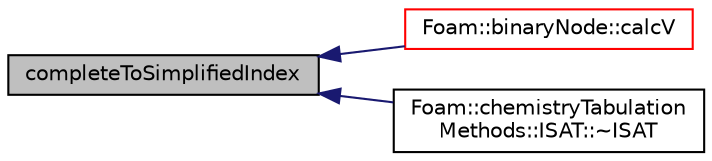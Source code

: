 digraph "completeToSimplifiedIndex"
{
  bgcolor="transparent";
  edge [fontname="Helvetica",fontsize="10",labelfontname="Helvetica",labelfontsize="10"];
  node [fontname="Helvetica",fontsize="10",shape=record];
  rankdir="LR";
  Node78 [label="completeToSimplifiedIndex",height=0.2,width=0.4,color="black", fillcolor="grey75", style="filled", fontcolor="black"];
  Node78 -> Node79 [dir="back",color="midnightblue",fontsize="10",style="solid",fontname="Helvetica"];
  Node79 [label="Foam::binaryNode::calcV",height=0.2,width=0.4,color="red",URL="$a31117.html#aad53a71e03250bf96a88645614cdca4e",tooltip="Compute vector v: "];
  Node78 -> Node81 [dir="back",color="midnightblue",fontsize="10",style="solid",fontname="Helvetica"];
  Node81 [label="Foam::chemistryTabulation\lMethods::ISAT::~ISAT",height=0.2,width=0.4,color="black",URL="$a31129.html#a0883911b9fd13c3e6074f2e4d2aa2d18"];
}
